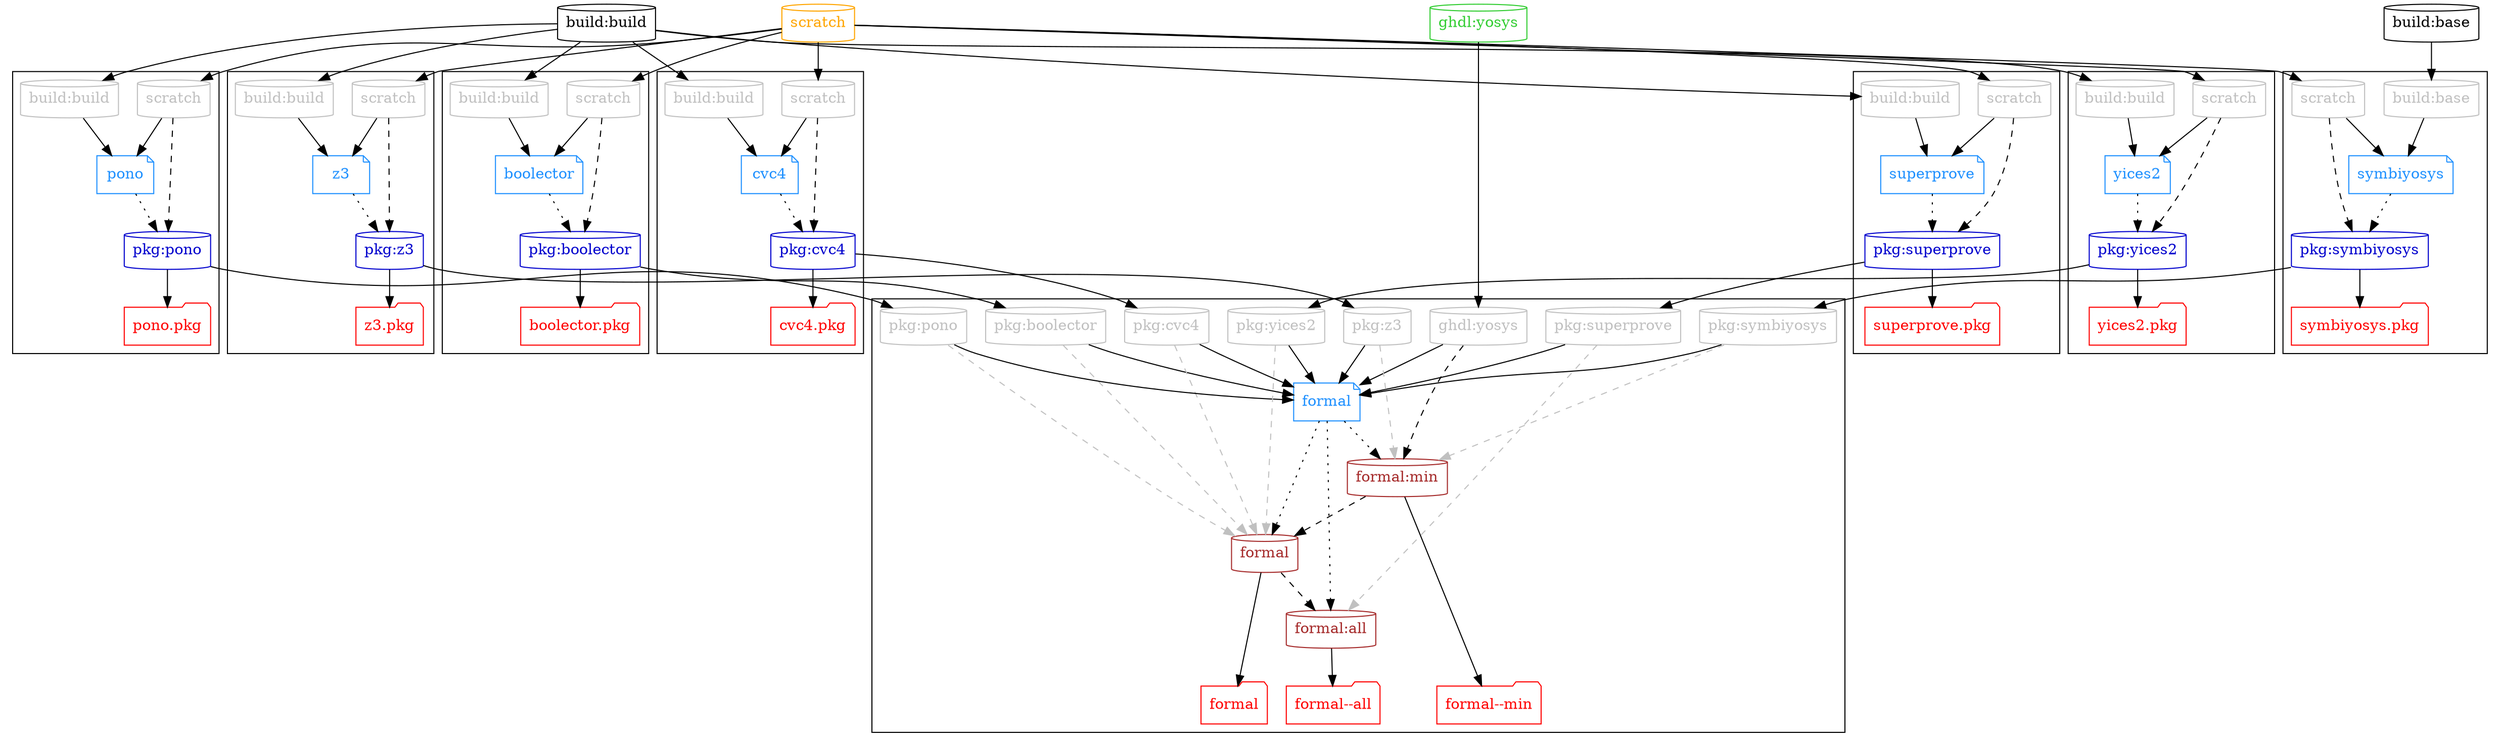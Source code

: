 # Authors:
#   Unai Martinez-Corral
#
# Copyright 2019-2021 Unai Martinez-Corral <unai.martinezcorral@ehu.eus>
#
# Licensed under the Apache License, Version 2.0 (the "License");
# you may not use this file except in compliance with the License.
# You may obtain a copy of the License at
#
#     http://www.apache.org/licenses/LICENSE-2.0
#
# Unless required by applicable law or agreed to in writing, software
# distributed under the License is distributed on an "AS IS" BASIS,
# WITHOUT WARRANTIES OR CONDITIONS OF ANY KIND, either express or implied.
# See the License for the specific language governing permissions and
# limitations under the License.
#
# SPDX-License-Identifier: Apache-2.0

digraph G {

  #splines=polyline; #curved
  newrank=true;

  # Dockerfiles

  { node [shape=note, color=dodgerblue, fontcolor=dodgerblue]
    d_boolector   [label="boolector"];
    d_pono        [label="pono"];
    d_cvc4        [label="cvc4"];
    d_formal      [label="formal"];
    d_superprove  [label="superprove"];
    d_symbiyosys  [label="symbiyosys"];
    d_yices2      [label="yices2"];
    d_z3          [label="z3"];
  }

  # Images

  { node [shape=cylinder]
    "build:base"
    "build:build"
    { node [color=limegreen, fontcolor=limegreen]
      "ghdl:yosys"
    }
    { node [color=mediumblue, fontcolor=mediumblue]
      "pkg:boolector"
      "pkg:cvc4"
      "pkg:pono"
      "pkg:superprove"
      "pkg:symbiyosys"
      "pkg:yices2"
      "pkg:z3"
    }
    { node [color=brown, fontcolor=brown]
      "formal:min"
      "formal"
      "formal:all"
    }
  }

  # External images

  { node [shape=cylinder, color=orange, fontcolor=orange]
    "scratch"
  }

  { rank=same
    "scratch"
    "build:base"
    "build:build"
    "ghdl:yosys"
  }

  # Workflows

  subgraph cluster_boolector {
    { rank=same
      node [shape=cylinder, color=grey, fontcolor=grey]
      "p_boolector_scratch" [label="scratch"]
      "p_boolector_build:build" [label="build:build"]
    }

    d_boolector -> "pkg:boolector" [style=dotted];

    "t_pkg:boolector" [shape=folder, color=red, fontcolor=red, label="boolector.pkg"];

    "pkg:boolector" -> "t_pkg:boolector";
  }

  subgraph cluster_cvc4 {
    { rank=same
      node [shape=cylinder, color=grey, fontcolor=grey]
      "p_cvc4_scratch" [label="scratch"]
      "p_cvc4_build:build" [label="build:build"]
    }

    d_cvc4 -> "pkg:cvc4" [style=dotted];

    "t_pkg:cvc4" [shape=folder, color=red, fontcolor=red, label="cvc4.pkg"];

    "pkg:cvc4" -> "t_pkg:cvc4";
  }

  subgraph cluster_pono {
    { rank=same
      node [shape=cylinder, color=grey, fontcolor=grey]
      "p_pono_scratch" [label="scratch"]
      "p_pono_build:build" [label="build:build"]
    }

    d_pono -> "pkg:pono" [style=dotted];

    "t_pkg:pono" [shape=folder, color=red, fontcolor=red, label="pono.pkg"];

    "pkg:pono" -> "t_pkg:pono";
  }

  subgraph cluster_superprove {
    { rank=same
      node [shape=cylinder, color=grey, fontcolor=grey]
      "p_superprove_scratch" [label="scratch"]
      "p_superprove_build:build" [label="build:build"]
    }

    d_superprove -> "pkg:superprove" [style=dotted];

    "t_pkg:superprove" [shape=folder, color=red, fontcolor=red, label="superprove.pkg"];

    "pkg:superprove" -> "t_pkg:superprove";
  }

  subgraph cluster_symbiyosys {
    { rank=same
      node [shape=cylinder, color=grey, fontcolor=grey]
      "p_symbiyosys_scratch" [label="scratch"]
      "p_symbiyosys_build:base" [label="build:base"]
    }

    d_symbiyosys -> "pkg:symbiyosys" [style=dotted];

    "t_pkg:symbiyosys" [shape=folder, color=red, fontcolor=red, label="symbiyosys.pkg"];

    "pkg:symbiyosys" -> "t_pkg:symbiyosys";
  }

  subgraph cluster_yices2 {
    { rank=same
      node [shape=cylinder, color=grey, fontcolor=grey]
      "p_yices2_scratch" [label="scratch"]
      "p_yices2_build:build" [label="build:build"]
    }

    d_yices2 -> "pkg:yices2" [style=dotted];

    "t_pkg:yices2" [shape=folder, color=red, fontcolor=red, label="yices2.pkg"];

    "pkg:yices2" -> "t_pkg:yices2";
  }

  subgraph cluster_z3 {
    { rank=same
      node [shape=cylinder, color=grey, fontcolor=grey]
      "p_z3_scratch" [label="scratch"]
      "p_z3_build:build" [label="build:build"]
    }

    d_z3 -> "pkg:z3" [style=dotted];

    "t_pkg:z3" [shape=folder, color=red, fontcolor=red, label="z3.pkg"];

    "pkg:z3" -> "t_pkg:z3";
  }

  subgraph cluster_formal {
    { rank=same
      node [shape=cylinder, color=grey, fontcolor=grey]
      "p_formal_boolector" [label="pkg:boolector"]
      "p_formal_cvc4" [label="pkg:cvc4"]
      "p_formal_ghdl" [label="ghdl:yosys"]
      "p_formal_pono" [label="pkg:pono"]
      "p_formal_symbiyosys" [label="pkg:symbiyosys"]
      "p_formal_superprove" [label="pkg:superprove"]
      "p_formal_z3" [label="pkg:z3"]
      "p_formal_yices2" [label="pkg:yices2"]
    }

    d_formal -> {
      "formal:min",
      "formal",
      "formal:all"
    } [style=dotted];

    { rank=same
      node [shape=folder, color=red, fontcolor=red];
      "t_formal:min" [label="formal--min"];
      "t_formal" [label="formal"];
      "t_formal:all" [label="formal--all"];
    }

    "formal:min" -> "t_formal:min";
    "formal" -> "t_formal";
    "formal:all" -> "t_formal:all";
  }

  { rank=same
    d_boolector
    d_cvc4
    d_pono
    d_superprove
    d_symbiyosys
    d_yices2
    d_z3
  }

  # Dockerfile dependencies

  "build:build" -> "p_boolector_build:build" -> d_boolector;
  "scratch" -> "p_boolector_scratch" -> d_boolector;

  "build:build" -> "p_cvc4_build:build" -> d_cvc4;
  "scratch" -> "p_cvc4_scratch" -> d_cvc4;

  "ghdl:yosys" -> "p_formal_ghdl" -> d_formal;
  "pkg:symbiyosys" -> "p_formal_symbiyosys" -> d_formal;
  "pkg:boolector" -> "p_formal_boolector" -> d_formal;
  "pkg:cvc4" -> "p_formal_cvc4" -> d_formal;
  "pkg:pono" -> "p_formal_pono" -> d_formal;
  "pkg:yices2" -> "p_formal_yices2" -> d_formal;
  "pkg:superprove" -> "p_formal_superprove" -> d_formal;
  "pkg:z3" -> "p_formal_z3" -> d_formal;

  "build:build" -> "p_pono_build:build" -> d_pono;
  "scratch" -> "p_pono_scratch" -> d_pono;

  "build:base" -> "p_symbiyosys_build:base" -> d_symbiyosys;
  "scratch" -> "p_symbiyosys_scratch" -> d_symbiyosys;

  "build:build" -> "p_superprove_build:build" -> d_superprove;
  "scratch" -> "p_superprove_scratch" -> d_superprove;

  "build:build" -> "p_yices2_build:build" -> d_yices2;
  "scratch" -> "p_yices2_scratch" -> d_yices2;

  "build:build" -> "p_z3_build:build" -> d_z3;
  "scratch" -> "p_z3_scratch" -> d_z3;

  # Image dependencies

  { edge [style=dashed]
    "p_boolector_scratch" -> "pkg:boolector";
    "p_cvc4_scratch" -> "pkg:cvc4";
    "p_formal_ghdl" -> "formal:min" -> "formal" -> "formal:all";
    "p_pono_scratch" -> "pkg:pono";
    "p_superprove_scratch" -> "pkg:superprove";
    "p_symbiyosys_scratch" -> "pkg:symbiyosys";
    "p_yices2_scratch" -> "pkg:yices2";
    "p_z3_scratch" -> "pkg:z3";
  }

  { edge [style=dashed, color=grey]
    {
      "p_formal_symbiyosys",
      "p_formal_z3"
    } -> "formal:min";

    {
      "p_formal_boolector",
      "p_formal_cvc4",
      "p_formal_pono",
      "p_formal_yices2"
    } -> "formal";

    {
      "p_formal_superprove"
    } -> "formal:all";
  }

}
